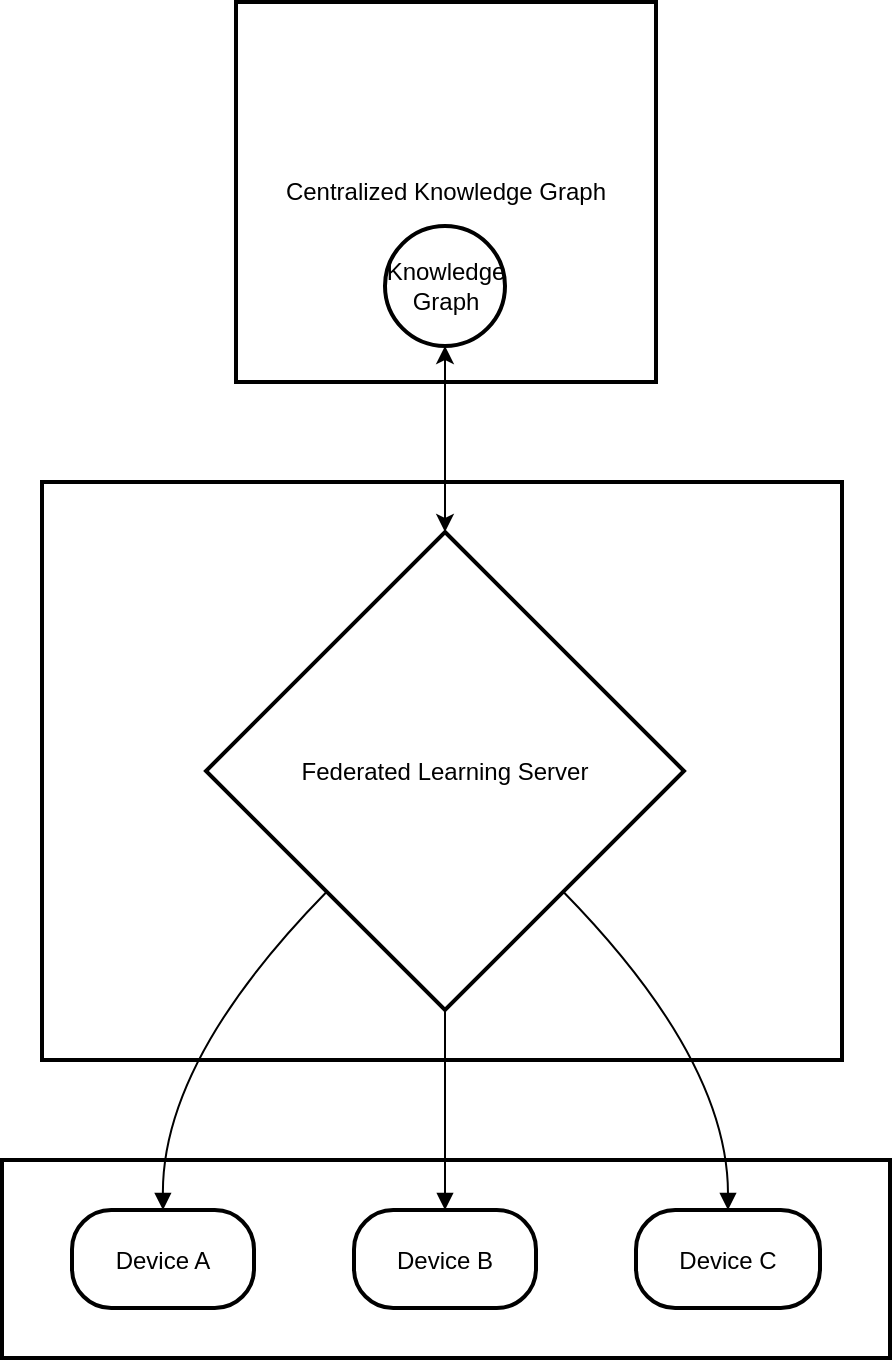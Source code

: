 <mxfile version="25.0.3">
  <diagram name="Page-1" id="dbRDGwlSloLOpFCSZO00">
    <mxGraphModel dx="2074" dy="1036" grid="1" gridSize="10" guides="1" tooltips="1" connect="1" arrows="1" fold="1" page="1" pageScale="1" pageWidth="850" pageHeight="1100" math="0" shadow="0">
      <root>
        <mxCell id="0" />
        <mxCell id="1" parent="0" />
        <mxCell id="2" value="Federated Learning Server" style="whiteSpace=wrap;strokeWidth=2;" parent="1" vertex="1">
          <mxGeometry x="28" y="248" width="400" height="289" as="geometry" />
        </mxCell>
        <mxCell id="3" value="Edge Devices" style="whiteSpace=wrap;strokeWidth=2;" parent="1" vertex="1">
          <mxGeometry x="8" y="587" width="444" height="99" as="geometry" />
        </mxCell>
        <mxCell id="4" value="Centralized Knowledge Graph" style="whiteSpace=wrap;strokeWidth=2;" parent="1" vertex="1">
          <mxGeometry x="125" y="8" width="210" height="190" as="geometry" />
        </mxCell>
        <mxCell id="5" value="Knowledge Graph" style="ellipse;aspect=fixed;strokeWidth=2;whiteSpace=wrap;" parent="1" vertex="1">
          <mxGeometry x="199.5" y="120" width="60" height="60" as="geometry" />
        </mxCell>
        <mxCell id="6" value="Device A" style="rounded=1;arcSize=40;strokeWidth=2" parent="1" vertex="1">
          <mxGeometry x="43" y="612" width="91" height="49" as="geometry" />
        </mxCell>
        <mxCell id="7" value="Device B" style="rounded=1;arcSize=40;strokeWidth=2" parent="1" vertex="1">
          <mxGeometry x="184" y="612" width="91" height="49" as="geometry" />
        </mxCell>
        <mxCell id="8" value="Device C" style="rounded=1;arcSize=40;strokeWidth=2" parent="1" vertex="1">
          <mxGeometry x="325" y="612" width="92" height="49" as="geometry" />
        </mxCell>
        <mxCell id="9" value="Federated Learning Server" style="rhombus;strokeWidth=2;whiteSpace=wrap;" parent="1" vertex="1">
          <mxGeometry x="110" y="273" width="239" height="239" as="geometry" />
        </mxCell>
        <mxCell id="11" value="" style="curved=1;startArrow=none;endArrow=block;exitX=0.01;exitY=1;entryX=0.5;entryY=0;" parent="1" source="9" target="6" edge="1">
          <mxGeometry relative="1" as="geometry">
            <Array as="points">
              <mxPoint x="88" y="537" />
            </Array>
          </mxGeometry>
        </mxCell>
        <mxCell id="12" value="" style="curved=1;startArrow=none;endArrow=block;exitX=0.5;exitY=1;entryX=0.5;entryY=0;" parent="1" source="9" target="7" edge="1">
          <mxGeometry relative="1" as="geometry">
            <Array as="points" />
          </mxGeometry>
        </mxCell>
        <mxCell id="13" value="" style="curved=1;startArrow=none;endArrow=block;exitX=0.99;exitY=1;entryX=0.5;entryY=0;" parent="1" source="9" target="8" edge="1">
          <mxGeometry relative="1" as="geometry">
            <Array as="points">
              <mxPoint x="371" y="537" />
            </Array>
          </mxGeometry>
        </mxCell>
        <mxCell id="oqwQkh1PEegopu5h-gTR-19" value="" style="endArrow=classic;startArrow=classic;html=1;rounded=0;entryX=0.5;entryY=1;entryDx=0;entryDy=0;exitX=0.5;exitY=0;exitDx=0;exitDy=0;" edge="1" parent="1" source="9" target="5">
          <mxGeometry width="50" height="50" relative="1" as="geometry">
            <mxPoint x="225" y="273" as="sourcePoint" />
            <mxPoint x="275" y="223" as="targetPoint" />
          </mxGeometry>
        </mxCell>
      </root>
    </mxGraphModel>
  </diagram>
</mxfile>
